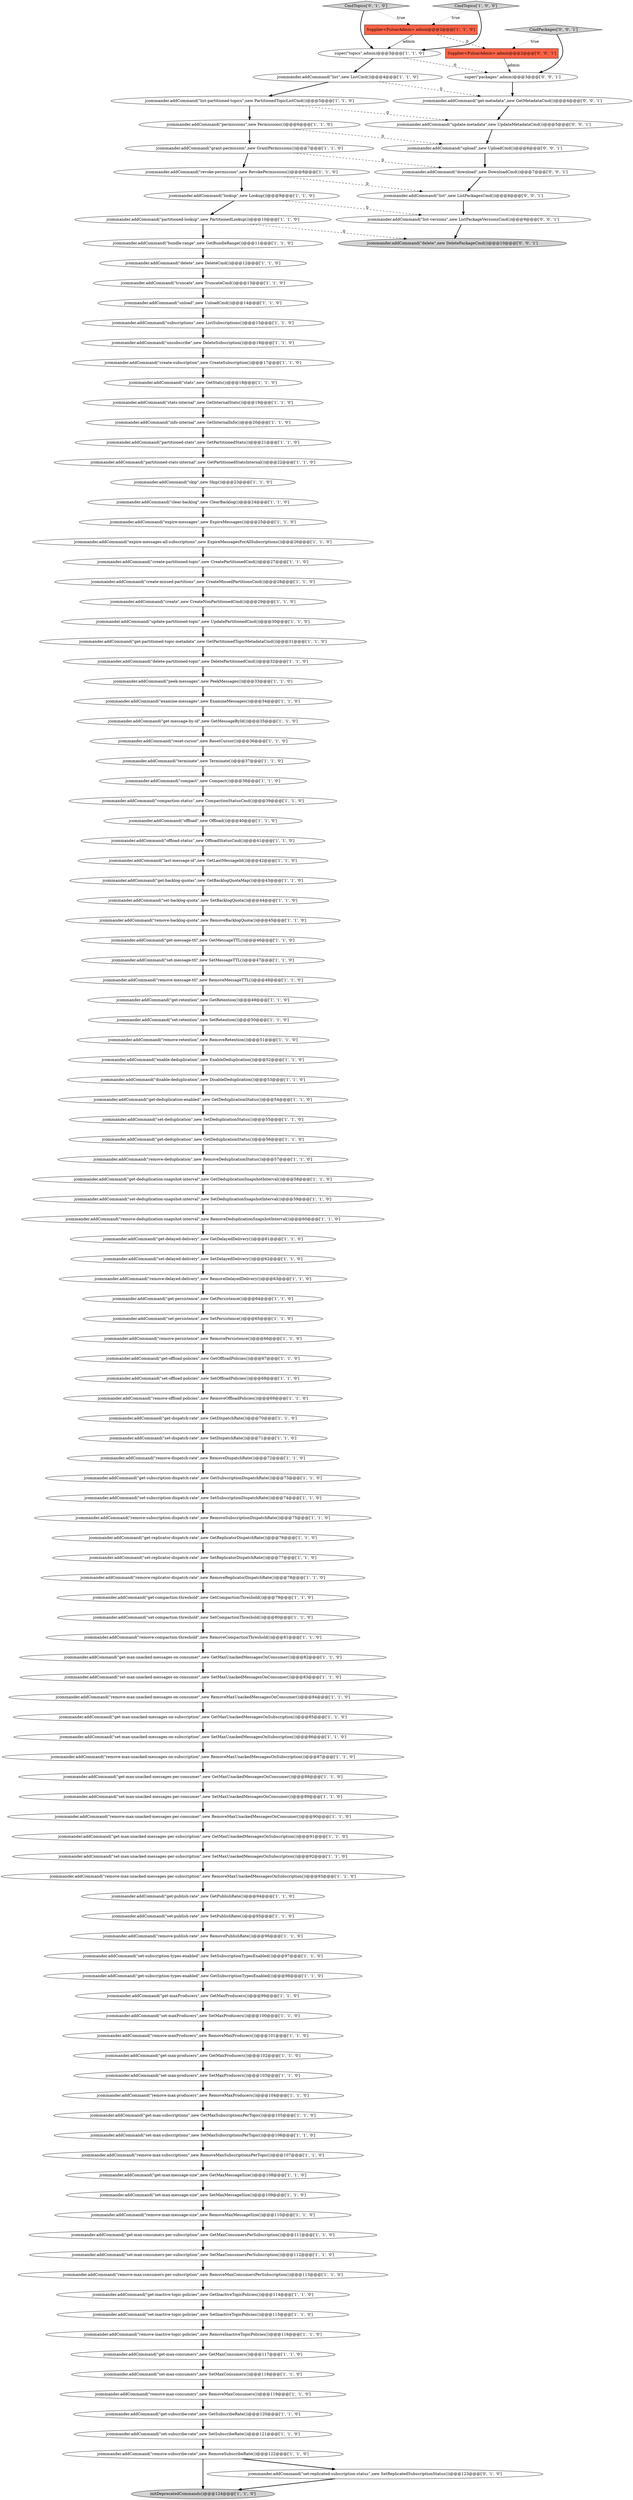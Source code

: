 digraph {
38 [style = filled, label = "jcommander.addCommand(\"remove-subscribe-rate\",new RemoveSubscribeRate())@@@122@@@['1', '1', '0']", fillcolor = white, shape = ellipse image = "AAA0AAABBB1BBB"];
123 [style = filled, label = "CmdTopics['0', '1', '0']", fillcolor = lightgray, shape = diamond image = "AAA0AAABBB2BBB"];
65 [style = filled, label = "jcommander.addCommand(\"remove-dispatch-rate\",new RemoveDispatchRate())@@@72@@@['1', '1', '0']", fillcolor = white, shape = ellipse image = "AAA0AAABBB1BBB"];
98 [style = filled, label = "jcommander.addCommand(\"get-max-unacked-messages-on-subscription\",new GetMaxUnackedMessagesOnSubscription())@@@85@@@['1', '1', '0']", fillcolor = white, shape = ellipse image = "AAA0AAABBB1BBB"];
25 [style = filled, label = "jcommander.addCommand(\"set-subscription-types-enabled\",new SetSubscriptionTypesEnabled())@@@97@@@['1', '1', '0']", fillcolor = white, shape = ellipse image = "AAA0AAABBB1BBB"];
35 [style = filled, label = "jcommander.addCommand(\"set-max-consumers\",new SetMaxConsumers())@@@118@@@['1', '1', '0']", fillcolor = white, shape = ellipse image = "AAA0AAABBB1BBB"];
94 [style = filled, label = "jcommander.addCommand(\"info-internal\",new GetInternalInfo())@@@20@@@['1', '1', '0']", fillcolor = white, shape = ellipse image = "AAA0AAABBB1BBB"];
129 [style = filled, label = "jcommander.addCommand(\"list-versions\",new ListPackageVersionsCmd())@@@9@@@['0', '0', '1']", fillcolor = white, shape = ellipse image = "AAA0AAABBB3BBB"];
130 [style = filled, label = "jcommander.addCommand(\"upload\",new UploadCmd())@@@6@@@['0', '0', '1']", fillcolor = white, shape = ellipse image = "AAA0AAABBB3BBB"];
67 [style = filled, label = "jcommander.addCommand(\"terminate\",new Terminate())@@@37@@@['1', '1', '0']", fillcolor = white, shape = ellipse image = "AAA0AAABBB1BBB"];
107 [style = filled, label = "jcommander.addCommand(\"remove-inactive-topic-policies\",new RemoveInactiveTopicPolicies())@@@116@@@['1', '1', '0']", fillcolor = white, shape = ellipse image = "AAA0AAABBB1BBB"];
86 [style = filled, label = "jcommander.addCommand(\"remove-backlog-quota\",new RemoveBacklogQuota())@@@45@@@['1', '1', '0']", fillcolor = white, shape = ellipse image = "AAA0AAABBB1BBB"];
23 [style = filled, label = "jcommander.addCommand(\"get-deduplication\",new GetDeduplicationStatus())@@@56@@@['1', '1', '0']", fillcolor = white, shape = ellipse image = "AAA0AAABBB1BBB"];
49 [style = filled, label = "jcommander.addCommand(\"delete\",new DeleteCmd())@@@12@@@['1', '1', '0']", fillcolor = white, shape = ellipse image = "AAA0AAABBB1BBB"];
52 [style = filled, label = "jcommander.addCommand(\"remove-max-unacked-messages-on-subscription\",new RemoveMaxUnackedMessagesOnSubscription())@@@87@@@['1', '1', '0']", fillcolor = white, shape = ellipse image = "AAA0AAABBB1BBB"];
76 [style = filled, label = "jcommander.addCommand(\"reset-cursor\",new ResetCursor())@@@36@@@['1', '1', '0']", fillcolor = white, shape = ellipse image = "AAA0AAABBB1BBB"];
29 [style = filled, label = "jcommander.addCommand(\"partitioned-stats\",new GetPartitionedStats())@@@21@@@['1', '1', '0']", fillcolor = white, shape = ellipse image = "AAA0AAABBB1BBB"];
57 [style = filled, label = "jcommander.addCommand(\"enable-deduplication\",new EnableDeduplication())@@@52@@@['1', '1', '0']", fillcolor = white, shape = ellipse image = "AAA0AAABBB1BBB"];
114 [style = filled, label = "jcommander.addCommand(\"get-max-unacked-messages-per-subscription\",new GetMaxUnackedMessagesOnSubscription())@@@91@@@['1', '1', '0']", fillcolor = white, shape = ellipse image = "AAA0AAABBB1BBB"];
88 [style = filled, label = "jcommander.addCommand(\"remove-persistence\",new RemovePersistence())@@@66@@@['1', '1', '0']", fillcolor = white, shape = ellipse image = "AAA0AAABBB1BBB"];
111 [style = filled, label = "jcommander.addCommand(\"expire-messages\",new ExpireMessages())@@@25@@@['1', '1', '0']", fillcolor = white, shape = ellipse image = "AAA0AAABBB1BBB"];
40 [style = filled, label = "jcommander.addCommand(\"set-inactive-topic-policies\",new SetInactiveTopicPolicies())@@@115@@@['1', '1', '0']", fillcolor = white, shape = ellipse image = "AAA0AAABBB1BBB"];
10 [style = filled, label = "jcommander.addCommand(\"create\",new CreateNonPartitionedCmd())@@@29@@@['1', '1', '0']", fillcolor = white, shape = ellipse image = "AAA0AAABBB1BBB"];
45 [style = filled, label = "jcommander.addCommand(\"remove-replicator-dispatch-rate\",new RemoveReplicatorDispatchRate())@@@78@@@['1', '1', '0']", fillcolor = white, shape = ellipse image = "AAA0AAABBB1BBB"];
90 [style = filled, label = "jcommander.addCommand(\"set-subscribe-rate\",new SetSubscribeRate())@@@121@@@['1', '1', '0']", fillcolor = white, shape = ellipse image = "AAA0AAABBB1BBB"];
93 [style = filled, label = "jcommander.addCommand(\"get-compaction-threshold\",new GetCompactionThreshold())@@@79@@@['1', '1', '0']", fillcolor = white, shape = ellipse image = "AAA0AAABBB1BBB"];
73 [style = filled, label = "jcommander.addCommand(\"get-dispatch-rate\",new GetDispatchRate())@@@70@@@['1', '1', '0']", fillcolor = white, shape = ellipse image = "AAA0AAABBB1BBB"];
0 [style = filled, label = "jcommander.addCommand(\"set-maxProducers\",new SetMaxProducers())@@@100@@@['1', '1', '0']", fillcolor = white, shape = ellipse image = "AAA0AAABBB1BBB"];
133 [style = filled, label = "super(\"packages\",admin)@@@3@@@['0', '0', '1']", fillcolor = white, shape = ellipse image = "AAA0AAABBB3BBB"];
50 [style = filled, label = "jcommander.addCommand(\"get-inactive-topic-policies\",new GetInactiveTopicPolicies())@@@114@@@['1', '1', '0']", fillcolor = white, shape = ellipse image = "AAA0AAABBB1BBB"];
70 [style = filled, label = "jcommander.addCommand(\"remove-subscription-dispatch-rate\",new RemoveSubscriptionDispatchRate())@@@75@@@['1', '1', '0']", fillcolor = white, shape = ellipse image = "AAA0AAABBB1BBB"];
60 [style = filled, label = "jcommander.addCommand(\"get-max-subscriptions\",new GetMaxSubscriptionsPerTopic())@@@105@@@['1', '1', '0']", fillcolor = white, shape = ellipse image = "AAA0AAABBB1BBB"];
28 [style = filled, label = "jcommander.addCommand(\"truncate\",new TruncateCmd())@@@13@@@['1', '1', '0']", fillcolor = white, shape = ellipse image = "AAA0AAABBB1BBB"];
54 [style = filled, label = "jcommander.addCommand(\"delete-partitioned-topic\",new DeletePartitionedCmd())@@@32@@@['1', '1', '0']", fillcolor = white, shape = ellipse image = "AAA0AAABBB1BBB"];
32 [style = filled, label = "jcommander.addCommand(\"stats\",new GetStats())@@@18@@@['1', '1', '0']", fillcolor = white, shape = ellipse image = "AAA0AAABBB1BBB"];
110 [style = filled, label = "jcommander.addCommand(\"set-persistence\",new SetPersistence())@@@65@@@['1', '1', '0']", fillcolor = white, shape = ellipse image = "AAA0AAABBB1BBB"];
11 [style = filled, label = "jcommander.addCommand(\"get-persistence\",new GetPersistence())@@@64@@@['1', '1', '0']", fillcolor = white, shape = ellipse image = "AAA0AAABBB1BBB"];
14 [style = filled, label = "jcommander.addCommand(\"get-replicator-dispatch-rate\",new GetReplicatorDispatchRate())@@@76@@@['1', '1', '0']", fillcolor = white, shape = ellipse image = "AAA0AAABBB1BBB"];
55 [style = filled, label = "jcommander.addCommand(\"remove-delayed-delivery\",new RemoveDelayedDelivery())@@@63@@@['1', '1', '0']", fillcolor = white, shape = ellipse image = "AAA0AAABBB1BBB"];
108 [style = filled, label = "jcommander.addCommand(\"get-partitioned-topic-metadata\",new GetPartitionedTopicMetadataCmd())@@@31@@@['1', '1', '0']", fillcolor = white, shape = ellipse image = "AAA0AAABBB1BBB"];
119 [style = filled, label = "jcommander.addCommand(\"create-partitioned-topic\",new CreatePartitionedCmd())@@@27@@@['1', '1', '0']", fillcolor = white, shape = ellipse image = "AAA0AAABBB1BBB"];
27 [style = filled, label = "jcommander.addCommand(\"set-max-message-size\",new SetMaxMessageSize())@@@109@@@['1', '1', '0']", fillcolor = white, shape = ellipse image = "AAA0AAABBB1BBB"];
43 [style = filled, label = "jcommander.addCommand(\"set-message-ttl\",new SetMessageTTL())@@@47@@@['1', '1', '0']", fillcolor = white, shape = ellipse image = "AAA0AAABBB1BBB"];
48 [style = filled, label = "jcommander.addCommand(\"remove-deduplication\",new RemoveDeduplicationStatus())@@@57@@@['1', '1', '0']", fillcolor = white, shape = ellipse image = "AAA0AAABBB1BBB"];
122 [style = filled, label = "jcommander.addCommand(\"get-backlog-quotas\",new GetBacklogQuotaMap())@@@43@@@['1', '1', '0']", fillcolor = white, shape = ellipse image = "AAA0AAABBB1BBB"];
80 [style = filled, label = "jcommander.addCommand(\"get-subscription-types-enabled\",new GetSubscriptionTypesEnabled())@@@98@@@['1', '1', '0']", fillcolor = white, shape = ellipse image = "AAA0AAABBB1BBB"];
47 [style = filled, label = "jcommander.addCommand(\"remove-max-consumers-per-subscription\",new RemoveMaxConsumersPerSubscription())@@@113@@@['1', '1', '0']", fillcolor = white, shape = ellipse image = "AAA0AAABBB1BBB"];
134 [style = filled, label = "jcommander.addCommand(\"delete\",new DeletePackageCmd())@@@10@@@['0', '0', '1']", fillcolor = lightgray, shape = ellipse image = "AAA0AAABBB3BBB"];
15 [style = filled, label = "jcommander.addCommand(\"list\",new ListCmd())@@@4@@@['1', '1', '0']", fillcolor = white, shape = ellipse image = "AAA0AAABBB1BBB"];
120 [style = filled, label = "jcommander.addCommand(\"disable-deduplication\",new DisableDeduplication())@@@53@@@['1', '1', '0']", fillcolor = white, shape = ellipse image = "AAA0AAABBB1BBB"];
71 [style = filled, label = "jcommander.addCommand(\"get-message-by-id\",new GetMessageById())@@@35@@@['1', '1', '0']", fillcolor = white, shape = ellipse image = "AAA0AAABBB1BBB"];
13 [style = filled, label = "jcommander.addCommand(\"permissions\",new Permissions())@@@6@@@['1', '1', '0']", fillcolor = white, shape = ellipse image = "AAA0AAABBB1BBB"];
3 [style = filled, label = "jcommander.addCommand(\"set-offload-policies\",new SetOffloadPolicies())@@@68@@@['1', '1', '0']", fillcolor = white, shape = ellipse image = "AAA0AAABBB1BBB"];
89 [style = filled, label = "jcommander.addCommand(\"set-subscription-dispatch-rate\",new SetSubscriptionDispatchRate())@@@74@@@['1', '1', '0']", fillcolor = white, shape = ellipse image = "AAA0AAABBB1BBB"];
95 [style = filled, label = "jcommander.addCommand(\"bundle-range\",new GetBundleRange())@@@11@@@['1', '1', '0']", fillcolor = white, shape = ellipse image = "AAA0AAABBB1BBB"];
82 [style = filled, label = "jcommander.addCommand(\"get-max-producers\",new GetMaxProducers())@@@102@@@['1', '1', '0']", fillcolor = white, shape = ellipse image = "AAA0AAABBB1BBB"];
18 [style = filled, label = "jcommander.addCommand(\"set-max-consumers-per-subscription\",new SetMaxConsumersPerSubscription())@@@112@@@['1', '1', '0']", fillcolor = white, shape = ellipse image = "AAA0AAABBB1BBB"];
19 [style = filled, label = "jcommander.addCommand(\"get-max-unacked-messages-per-consumer\",new GetMaxUnackedMessagesOnConsumer())@@@88@@@['1', '1', '0']", fillcolor = white, shape = ellipse image = "AAA0AAABBB1BBB"];
69 [style = filled, label = "jcommander.addCommand(\"remove-max-subscriptions\",new RemoveMaxSubscriptionsPerTopic())@@@107@@@['1', '1', '0']", fillcolor = white, shape = ellipse image = "AAA0AAABBB1BBB"];
79 [style = filled, label = "jcommander.addCommand(\"compact\",new Compact())@@@38@@@['1', '1', '0']", fillcolor = white, shape = ellipse image = "AAA0AAABBB1BBB"];
77 [style = filled, label = "jcommander.addCommand(\"remove-message-ttl\",new RemoveMessageTTL())@@@48@@@['1', '1', '0']", fillcolor = white, shape = ellipse image = "AAA0AAABBB1BBB"];
8 [style = filled, label = "jcommander.addCommand(\"remove-max-unacked-messages-per-consumer\",new RemoveMaxUnackedMessagesOnConsumer())@@@90@@@['1', '1', '0']", fillcolor = white, shape = ellipse image = "AAA0AAABBB1BBB"];
126 [style = filled, label = "CmdPackages['0', '0', '1']", fillcolor = lightgray, shape = diamond image = "AAA0AAABBB3BBB"];
85 [style = filled, label = "jcommander.addCommand(\"set-backlog-quota\",new SetBacklogQuota())@@@44@@@['1', '1', '0']", fillcolor = white, shape = ellipse image = "AAA0AAABBB1BBB"];
115 [style = filled, label = "jcommander.addCommand(\"expire-messages-all-subscriptions\",new ExpireMessagesForAllSubscriptions())@@@26@@@['1', '1', '0']", fillcolor = white, shape = ellipse image = "AAA0AAABBB1BBB"];
36 [style = filled, label = "jcommander.addCommand(\"remove-max-message-size\",new RemoveMaxMessageSize())@@@110@@@['1', '1', '0']", fillcolor = white, shape = ellipse image = "AAA0AAABBB1BBB"];
33 [style = filled, label = "jcommander.addCommand(\"revoke-permission\",new RevokePermissions())@@@8@@@['1', '1', '0']", fillcolor = white, shape = ellipse image = "AAA0AAABBB1BBB"];
91 [style = filled, label = "jcommander.addCommand(\"partitioned-stats-internal\",new GetPartitionedStatsInternal())@@@22@@@['1', '1', '0']", fillcolor = white, shape = ellipse image = "AAA0AAABBB1BBB"];
53 [style = filled, label = "jcommander.addCommand(\"unsubscribe\",new DeleteSubscription())@@@16@@@['1', '1', '0']", fillcolor = white, shape = ellipse image = "AAA0AAABBB1BBB"];
118 [style = filled, label = "jcommander.addCommand(\"set-compaction-threshold\",new SetCompactionThreshold())@@@80@@@['1', '1', '0']", fillcolor = white, shape = ellipse image = "AAA0AAABBB1BBB"];
101 [style = filled, label = "jcommander.addCommand(\"get-max-message-size\",new GetMaxMessageSize())@@@108@@@['1', '1', '0']", fillcolor = white, shape = ellipse image = "AAA0AAABBB1BBB"];
4 [style = filled, label = "jcommander.addCommand(\"unload\",new UnloadCmd())@@@14@@@['1', '1', '0']", fillcolor = white, shape = ellipse image = "AAA0AAABBB1BBB"];
127 [style = filled, label = "jcommander.addCommand(\"get-metadata\",new GetMetadataCmd())@@@4@@@['0', '0', '1']", fillcolor = white, shape = ellipse image = "AAA0AAABBB3BBB"];
87 [style = filled, label = "Supplier<PulsarAdmin> admin@@@2@@@['1', '1', '0']", fillcolor = tomato, shape = box image = "AAA0AAABBB1BBB"];
72 [style = filled, label = "jcommander.addCommand(\"set-dispatch-rate\",new SetDispatchRate())@@@71@@@['1', '1', '0']", fillcolor = white, shape = ellipse image = "AAA0AAABBB1BBB"];
103 [style = filled, label = "CmdTopics['1', '0', '0']", fillcolor = lightgray, shape = diamond image = "AAA0AAABBB1BBB"];
64 [style = filled, label = "jcommander.addCommand(\"stats-internal\",new GetInternalStats())@@@19@@@['1', '1', '0']", fillcolor = white, shape = ellipse image = "AAA0AAABBB1BBB"];
2 [style = filled, label = "jcommander.addCommand(\"set-max-subscriptions\",new SetMaxSubscriptionsPerTopic())@@@106@@@['1', '1', '0']", fillcolor = white, shape = ellipse image = "AAA0AAABBB1BBB"];
7 [style = filled, label = "jcommander.addCommand(\"remove-deduplication-snapshot-interval\",new RemoveDeduplicationSnapshotInterval())@@@60@@@['1', '1', '0']", fillcolor = white, shape = ellipse image = "AAA0AAABBB1BBB"];
58 [style = filled, label = "jcommander.addCommand(\"get-message-ttl\",new GetMessageTTL())@@@46@@@['1', '1', '0']", fillcolor = white, shape = ellipse image = "AAA0AAABBB1BBB"];
84 [style = filled, label = "jcommander.addCommand(\"subscriptions\",new ListSubscriptions())@@@15@@@['1', '1', '0']", fillcolor = white, shape = ellipse image = "AAA0AAABBB1BBB"];
109 [style = filled, label = "jcommander.addCommand(\"get-offload-policies\",new GetOffloadPolicies())@@@67@@@['1', '1', '0']", fillcolor = white, shape = ellipse image = "AAA0AAABBB1BBB"];
12 [style = filled, label = "jcommander.addCommand(\"peek-messages\",new PeekMessages())@@@33@@@['1', '1', '0']", fillcolor = white, shape = ellipse image = "AAA0AAABBB1BBB"];
74 [style = filled, label = "jcommander.addCommand(\"set-publish-rate\",new SetPublishRate())@@@95@@@['1', '1', '0']", fillcolor = white, shape = ellipse image = "AAA0AAABBB1BBB"];
42 [style = filled, label = "jcommander.addCommand(\"remove-retention\",new RemoveRetention())@@@51@@@['1', '1', '0']", fillcolor = white, shape = ellipse image = "AAA0AAABBB1BBB"];
63 [style = filled, label = "jcommander.addCommand(\"get-publish-rate\",new GetPublishRate())@@@94@@@['1', '1', '0']", fillcolor = white, shape = ellipse image = "AAA0AAABBB1BBB"];
116 [style = filled, label = "jcommander.addCommand(\"set-max-unacked-messages-on-consumer\",new SetMaxUnackedMessagesOnConsumer())@@@83@@@['1', '1', '0']", fillcolor = white, shape = ellipse image = "AAA0AAABBB1BBB"];
68 [style = filled, label = "jcommander.addCommand(\"set-replicator-dispatch-rate\",new SetReplicatorDispatchRate())@@@77@@@['1', '1', '0']", fillcolor = white, shape = ellipse image = "AAA0AAABBB1BBB"];
124 [style = filled, label = "jcommander.addCommand(\"set-replicated-subscription-status\",new SetReplicatedSubscriptionStatus())@@@123@@@['0', '1', '0']", fillcolor = white, shape = ellipse image = "AAA1AAABBB2BBB"];
96 [style = filled, label = "jcommander.addCommand(\"remove-offload-policies\",new RemoveOffloadPolicies())@@@69@@@['1', '1', '0']", fillcolor = white, shape = ellipse image = "AAA0AAABBB1BBB"];
44 [style = filled, label = "jcommander.addCommand(\"get-deduplication-enabled\",new GetDeduplicationStatus())@@@54@@@['1', '1', '0']", fillcolor = white, shape = ellipse image = "AAA0AAABBB1BBB"];
56 [style = filled, label = "jcommander.addCommand(\"create-missed-partitions\",new CreateMissedPartitionsCmd())@@@28@@@['1', '1', '0']", fillcolor = white, shape = ellipse image = "AAA0AAABBB1BBB"];
21 [style = filled, label = "jcommander.addCommand(\"set-delayed-delivery\",new SetDelayedDelivery())@@@62@@@['1', '1', '0']", fillcolor = white, shape = ellipse image = "AAA0AAABBB1BBB"];
6 [style = filled, label = "jcommander.addCommand(\"examine-messages\",new ExamineMessages())@@@34@@@['1', '1', '0']", fillcolor = white, shape = ellipse image = "AAA0AAABBB1BBB"];
31 [style = filled, label = "jcommander.addCommand(\"grant-permission\",new GrantPermissions())@@@7@@@['1', '1', '0']", fillcolor = white, shape = ellipse image = "AAA0AAABBB1BBB"];
16 [style = filled, label = "jcommander.addCommand(\"remove-compaction-threshold\",new RemoveCompactionThreshold())@@@81@@@['1', '1', '0']", fillcolor = white, shape = ellipse image = "AAA0AAABBB1BBB"];
104 [style = filled, label = "jcommander.addCommand(\"set-retention\",new SetRetention())@@@50@@@['1', '1', '0']", fillcolor = white, shape = ellipse image = "AAA0AAABBB1BBB"];
78 [style = filled, label = "jcommander.addCommand(\"set-max-unacked-messages-on-subscription\",new SetMaxUnackedMessagesOnSubscription())@@@86@@@['1', '1', '0']", fillcolor = white, shape = ellipse image = "AAA0AAABBB1BBB"];
99 [style = filled, label = "jcommander.addCommand(\"compaction-status\",new CompactionStatusCmd())@@@39@@@['1', '1', '0']", fillcolor = white, shape = ellipse image = "AAA0AAABBB1BBB"];
113 [style = filled, label = "jcommander.addCommand(\"get-subscribe-rate\",new GetSubscribeRate())@@@120@@@['1', '1', '0']", fillcolor = white, shape = ellipse image = "AAA0AAABBB1BBB"];
66 [style = filled, label = "jcommander.addCommand(\"last-message-id\",new GetLastMessageId())@@@42@@@['1', '1', '0']", fillcolor = white, shape = ellipse image = "AAA0AAABBB1BBB"];
128 [style = filled, label = "jcommander.addCommand(\"download\",new DownloadCmd())@@@7@@@['0', '0', '1']", fillcolor = white, shape = ellipse image = "AAA0AAABBB3BBB"];
106 [style = filled, label = "jcommander.addCommand(\"get-delayed-delivery\",new GetDelayedDelivery())@@@61@@@['1', '1', '0']", fillcolor = white, shape = ellipse image = "AAA0AAABBB1BBB"];
24 [style = filled, label = "jcommander.addCommand(\"skip\",new Skip())@@@23@@@['1', '1', '0']", fillcolor = white, shape = ellipse image = "AAA0AAABBB1BBB"];
9 [style = filled, label = "initDeprecatedCommands()@@@124@@@['1', '1', '0']", fillcolor = lightgray, shape = ellipse image = "AAA0AAABBB1BBB"];
26 [style = filled, label = "jcommander.addCommand(\"remove-max-unacked-messages-on-consumer\",new RemoveMaxUnackedMessagesOnConsumer())@@@84@@@['1', '1', '0']", fillcolor = white, shape = ellipse image = "AAA0AAABBB1BBB"];
131 [style = filled, label = "Supplier<PulsarAdmin> admin@@@2@@@['0', '0', '1']", fillcolor = tomato, shape = box image = "AAA0AAABBB3BBB"];
75 [style = filled, label = "jcommander.addCommand(\"offload-status\",new OffloadStatusCmd())@@@41@@@['1', '1', '0']", fillcolor = white, shape = ellipse image = "AAA0AAABBB1BBB"];
112 [style = filled, label = "jcommander.addCommand(\"get-subscription-dispatch-rate\",new GetSubscriptionDispatchRate())@@@73@@@['1', '1', '0']", fillcolor = white, shape = ellipse image = "AAA0AAABBB1BBB"];
125 [style = filled, label = "jcommander.addCommand(\"list\",new ListPackagesCmd())@@@8@@@['0', '0', '1']", fillcolor = white, shape = ellipse image = "AAA0AAABBB3BBB"];
117 [style = filled, label = "jcommander.addCommand(\"set-max-unacked-messages-per-consumer\",new SetMaxUnackedMessagesOnConsumer())@@@89@@@['1', '1', '0']", fillcolor = white, shape = ellipse image = "AAA0AAABBB1BBB"];
30 [style = filled, label = "jcommander.addCommand(\"get-max-consumers\",new GetMaxConsumers())@@@117@@@['1', '1', '0']", fillcolor = white, shape = ellipse image = "AAA0AAABBB1BBB"];
102 [style = filled, label = "jcommander.addCommand(\"get-max-consumers-per-subscription\",new GetMaxConsumersPerSubscription())@@@111@@@['1', '1', '0']", fillcolor = white, shape = ellipse image = "AAA0AAABBB1BBB"];
105 [style = filled, label = "jcommander.addCommand(\"set-deduplication-snapshot-interval\",new SetDeduplicationSnapshotInterval())@@@59@@@['1', '1', '0']", fillcolor = white, shape = ellipse image = "AAA0AAABBB1BBB"];
51 [style = filled, label = "jcommander.addCommand(\"update-partitioned-topic\",new UpdatePartitionedCmd())@@@30@@@['1', '1', '0']", fillcolor = white, shape = ellipse image = "AAA0AAABBB1BBB"];
20 [style = filled, label = "jcommander.addCommand(\"get-max-unacked-messages-on-consumer\",new GetMaxUnackedMessagesOnConsumer())@@@82@@@['1', '1', '0']", fillcolor = white, shape = ellipse image = "AAA0AAABBB1BBB"];
39 [style = filled, label = "jcommander.addCommand(\"clear-backlog\",new ClearBacklog())@@@24@@@['1', '1', '0']", fillcolor = white, shape = ellipse image = "AAA0AAABBB1BBB"];
61 [style = filled, label = "jcommander.addCommand(\"get-retention\",new GetRetention())@@@49@@@['1', '1', '0']", fillcolor = white, shape = ellipse image = "AAA0AAABBB1BBB"];
121 [style = filled, label = "jcommander.addCommand(\"lookup\",new Lookup())@@@9@@@['1', '1', '0']", fillcolor = white, shape = ellipse image = "AAA0AAABBB1BBB"];
92 [style = filled, label = "jcommander.addCommand(\"remove-max-producers\",new RemoveMaxProducers())@@@104@@@['1', '1', '0']", fillcolor = white, shape = ellipse image = "AAA0AAABBB1BBB"];
62 [style = filled, label = "jcommander.addCommand(\"create-subscription\",new CreateSubscription())@@@17@@@['1', '1', '0']", fillcolor = white, shape = ellipse image = "AAA0AAABBB1BBB"];
34 [style = filled, label = "super(\"topics\",admin)@@@3@@@['1', '1', '0']", fillcolor = white, shape = ellipse image = "AAA0AAABBB1BBB"];
97 [style = filled, label = "jcommander.addCommand(\"remove-maxProducers\",new RemoveMaxProducers())@@@101@@@['1', '1', '0']", fillcolor = white, shape = ellipse image = "AAA0AAABBB1BBB"];
83 [style = filled, label = "jcommander.addCommand(\"get-deduplication-snapshot-interval\",new GetDeduplicationSnapshotInterval())@@@58@@@['1', '1', '0']", fillcolor = white, shape = ellipse image = "AAA0AAABBB1BBB"];
22 [style = filled, label = "jcommander.addCommand(\"remove-max-consumers\",new RemoveMaxConsumers())@@@119@@@['1', '1', '0']", fillcolor = white, shape = ellipse image = "AAA0AAABBB1BBB"];
5 [style = filled, label = "jcommander.addCommand(\"get-maxProducers\",new GetMaxProducers())@@@99@@@['1', '1', '0']", fillcolor = white, shape = ellipse image = "AAA0AAABBB1BBB"];
100 [style = filled, label = "jcommander.addCommand(\"remove-max-unacked-messages-per-subscription\",new RemoveMaxUnackedMessagesOnSubscription())@@@93@@@['1', '1', '0']", fillcolor = white, shape = ellipse image = "AAA0AAABBB1BBB"];
81 [style = filled, label = "jcommander.addCommand(\"set-deduplication\",new SetDeduplicationStatus())@@@55@@@['1', '1', '0']", fillcolor = white, shape = ellipse image = "AAA0AAABBB1BBB"];
59 [style = filled, label = "jcommander.addCommand(\"set-max-producers\",new SetMaxProducers())@@@103@@@['1', '1', '0']", fillcolor = white, shape = ellipse image = "AAA0AAABBB1BBB"];
17 [style = filled, label = "jcommander.addCommand(\"remove-publish-rate\",new RemovePublishRate())@@@96@@@['1', '1', '0']", fillcolor = white, shape = ellipse image = "AAA0AAABBB1BBB"];
1 [style = filled, label = "jcommander.addCommand(\"offload\",new Offload())@@@40@@@['1', '1', '0']", fillcolor = white, shape = ellipse image = "AAA0AAABBB1BBB"];
41 [style = filled, label = "jcommander.addCommand(\"partitioned-lookup\",new PartitionedLookup())@@@10@@@['1', '1', '0']", fillcolor = white, shape = ellipse image = "AAA0AAABBB1BBB"];
46 [style = filled, label = "jcommander.addCommand(\"set-max-unacked-messages-per-subscription\",new SetMaxUnackedMessagesOnSubscription())@@@92@@@['1', '1', '0']", fillcolor = white, shape = ellipse image = "AAA0AAABBB1BBB"];
37 [style = filled, label = "jcommander.addCommand(\"list-partitioned-topics\",new PartitionedTopicListCmd())@@@5@@@['1', '1', '0']", fillcolor = white, shape = ellipse image = "AAA0AAABBB1BBB"];
132 [style = filled, label = "jcommander.addCommand(\"update-metadata\",new UpdateMetadataCmd())@@@5@@@['0', '0', '1']", fillcolor = white, shape = ellipse image = "AAA0AAABBB3BBB"];
126->131 [style = dotted, label="true"];
61->104 [style = bold, label=""];
123->34 [style = bold, label=""];
110->88 [style = bold, label=""];
130->128 [style = bold, label=""];
129->134 [style = bold, label=""];
121->41 [style = bold, label=""];
87->34 [style = solid, label="admin"];
94->29 [style = bold, label=""];
90->38 [style = bold, label=""];
58->43 [style = bold, label=""];
67->79 [style = bold, label=""];
97->82 [style = bold, label=""];
96->73 [style = bold, label=""];
98->78 [style = bold, label=""];
107->30 [style = bold, label=""];
36->102 [style = bold, label=""];
50->40 [style = bold, label=""];
105->7 [style = bold, label=""];
31->128 [style = dashed, label="0"];
102->18 [style = bold, label=""];
77->61 [style = bold, label=""];
87->131 [style = dashed, label="0"];
93->118 [style = bold, label=""];
73->72 [style = bold, label=""];
49->28 [style = bold, label=""];
30->35 [style = bold, label=""];
22->113 [style = bold, label=""];
31->33 [style = bold, label=""];
35->22 [style = bold, label=""];
41->95 [style = bold, label=""];
21->55 [style = bold, label=""];
66->122 [style = bold, label=""];
18->47 [style = bold, label=""];
123->87 [style = dotted, label="true"];
7->106 [style = bold, label=""];
84->53 [style = bold, label=""];
2->69 [style = bold, label=""];
34->15 [style = bold, label=""];
13->130 [style = dashed, label="0"];
114->46 [style = bold, label=""];
86->58 [style = bold, label=""];
40->107 [style = bold, label=""];
117->8 [style = bold, label=""];
53->62 [style = bold, label=""];
59->92 [style = bold, label=""];
13->31 [style = bold, label=""];
8->114 [style = bold, label=""];
10->51 [style = bold, label=""];
57->120 [style = bold, label=""];
38->9 [style = bold, label=""];
37->13 [style = bold, label=""];
109->3 [style = bold, label=""];
81->23 [style = bold, label=""];
78->52 [style = bold, label=""];
65->112 [style = bold, label=""];
120->44 [style = bold, label=""];
122->85 [style = bold, label=""];
103->34 [style = bold, label=""];
80->5 [style = bold, label=""];
127->132 [style = bold, label=""];
3->96 [style = bold, label=""];
100->63 [style = bold, label=""];
63->74 [style = bold, label=""];
64->94 [style = bold, label=""];
119->56 [style = bold, label=""];
1->75 [style = bold, label=""];
69->101 [style = bold, label=""];
20->116 [style = bold, label=""];
104->42 [style = bold, label=""];
121->129 [style = dashed, label="0"];
52->19 [style = bold, label=""];
38->124 [style = bold, label=""];
15->127 [style = dashed, label="0"];
32->64 [style = bold, label=""];
132->130 [style = bold, label=""];
46->100 [style = bold, label=""];
44->81 [style = bold, label=""];
34->133 [style = dashed, label="0"];
72->65 [style = bold, label=""];
79->99 [style = bold, label=""];
131->133 [style = solid, label="admin"];
95->49 [style = bold, label=""];
24->39 [style = bold, label=""];
106->21 [style = bold, label=""];
56->10 [style = bold, label=""];
0->97 [style = bold, label=""];
29->91 [style = bold, label=""];
101->27 [style = bold, label=""];
125->129 [style = bold, label=""];
45->93 [style = bold, label=""];
62->32 [style = bold, label=""];
55->11 [style = bold, label=""];
28->4 [style = bold, label=""];
11->110 [style = bold, label=""];
108->54 [style = bold, label=""];
82->59 [style = bold, label=""];
71->76 [style = bold, label=""];
88->109 [style = bold, label=""];
70->14 [style = bold, label=""];
128->125 [style = bold, label=""];
116->26 [style = bold, label=""];
4->84 [style = bold, label=""];
33->121 [style = bold, label=""];
112->89 [style = bold, label=""];
103->87 [style = dotted, label="true"];
115->119 [style = bold, label=""];
42->57 [style = bold, label=""];
19->117 [style = bold, label=""];
74->17 [style = bold, label=""];
6->71 [style = bold, label=""];
113->90 [style = bold, label=""];
12->6 [style = bold, label=""];
89->70 [style = bold, label=""];
76->67 [style = bold, label=""];
43->77 [style = bold, label=""];
39->111 [style = bold, label=""];
26->98 [style = bold, label=""];
92->60 [style = bold, label=""];
15->37 [style = bold, label=""];
51->108 [style = bold, label=""];
41->134 [style = dashed, label="0"];
68->45 [style = bold, label=""];
111->115 [style = bold, label=""];
37->132 [style = dashed, label="0"];
83->105 [style = bold, label=""];
48->83 [style = bold, label=""];
54->12 [style = bold, label=""];
126->133 [style = bold, label=""];
75->66 [style = bold, label=""];
27->36 [style = bold, label=""];
99->1 [style = bold, label=""];
5->0 [style = bold, label=""];
47->50 [style = bold, label=""];
91->24 [style = bold, label=""];
33->125 [style = dashed, label="0"];
25->80 [style = bold, label=""];
23->48 [style = bold, label=""];
60->2 [style = bold, label=""];
16->20 [style = bold, label=""];
124->9 [style = bold, label=""];
133->127 [style = bold, label=""];
14->68 [style = bold, label=""];
118->16 [style = bold, label=""];
17->25 [style = bold, label=""];
85->86 [style = bold, label=""];
}
